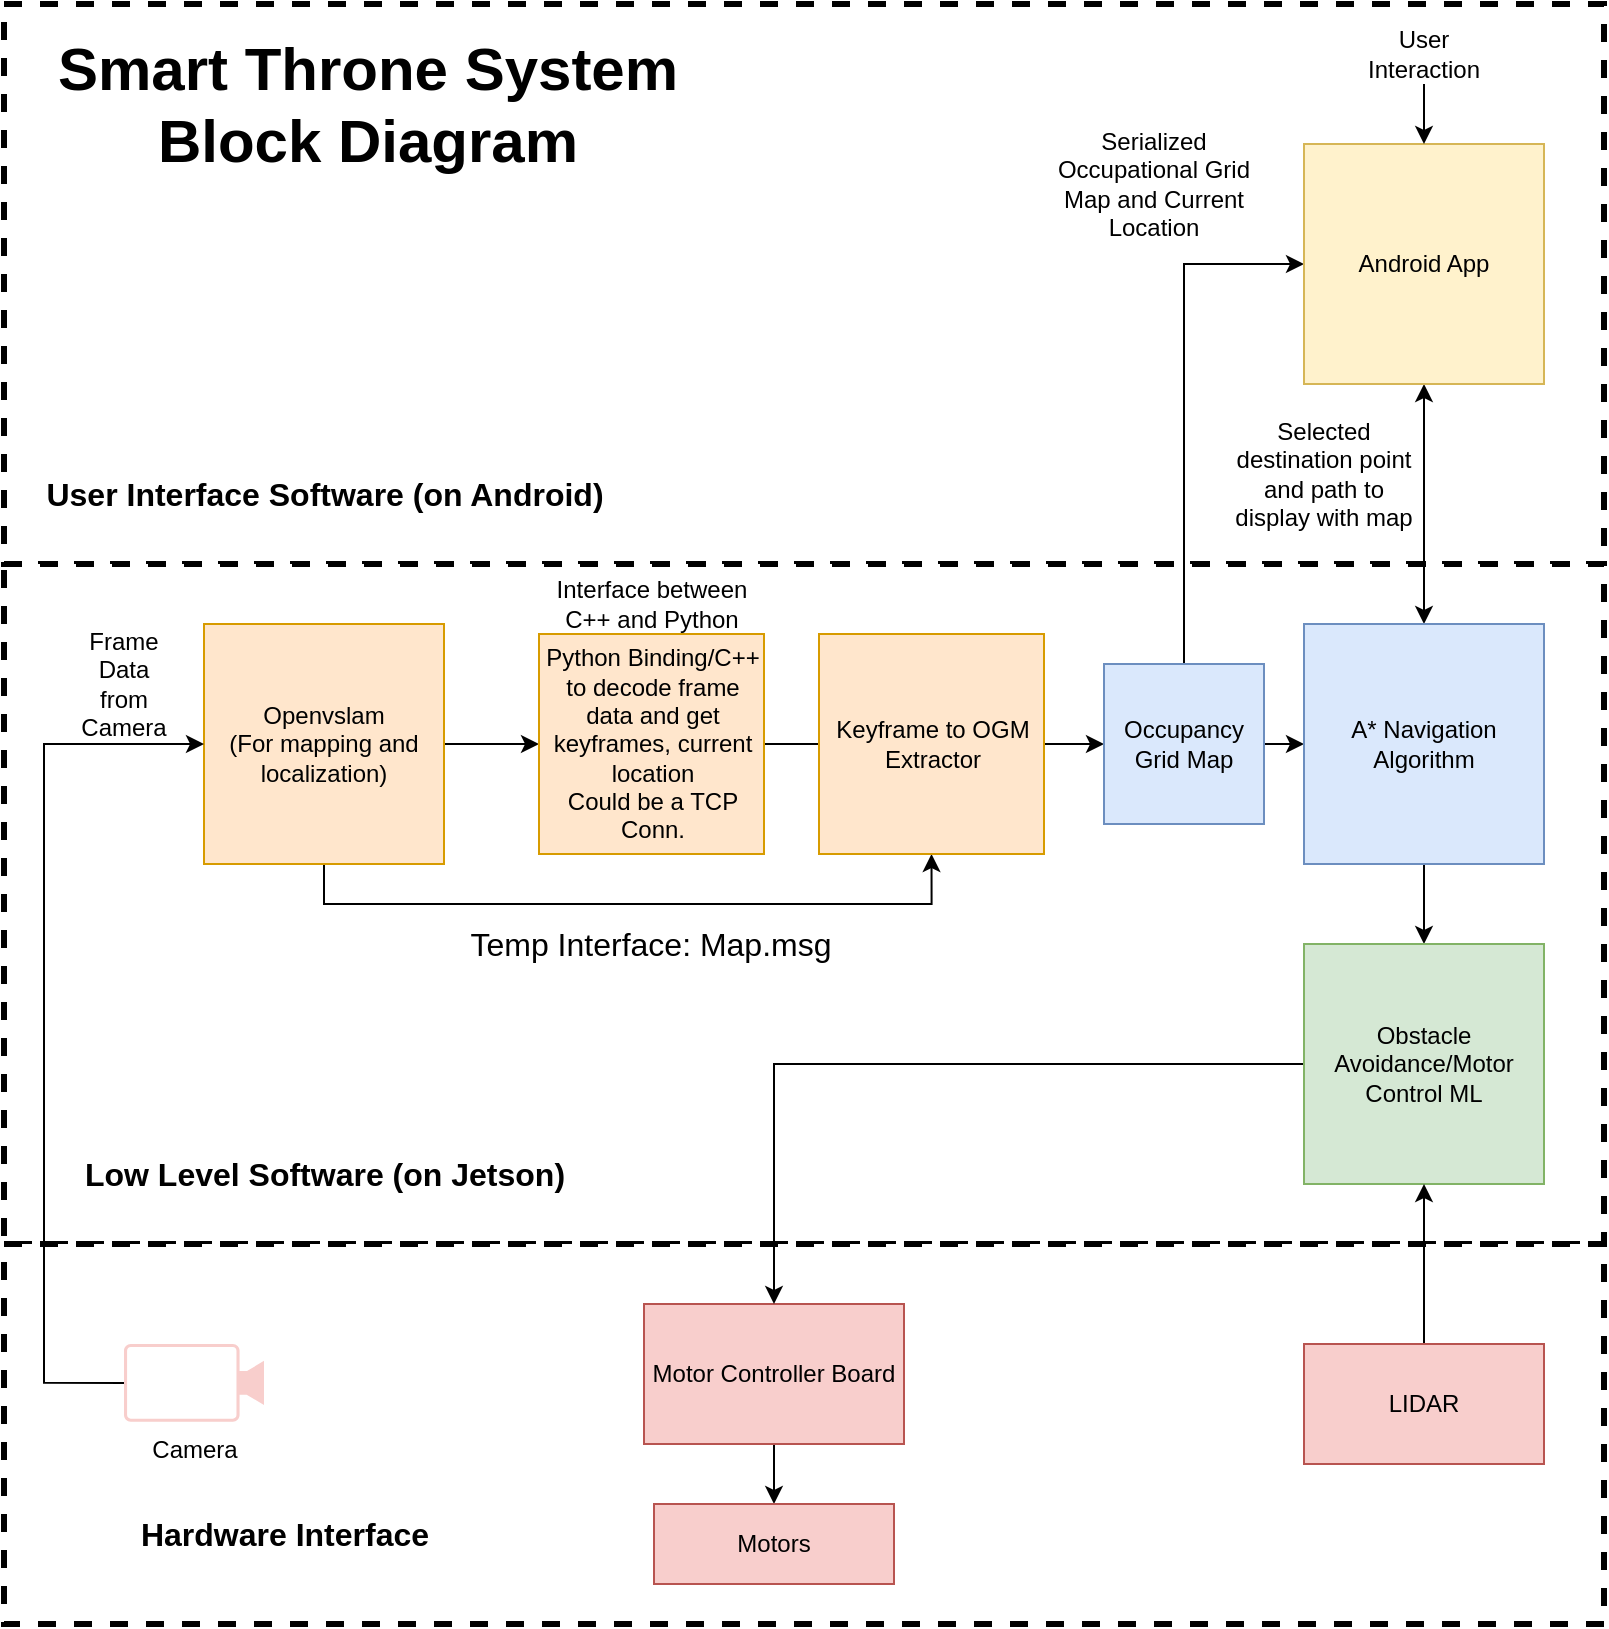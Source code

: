 <mxfile version="14.4.3" type="device"><diagram id="53iIZOSeduTkschsNbBh" name="Page-1"><mxGraphModel dx="1185" dy="1778" grid="1" gridSize="10" guides="1" tooltips="1" connect="1" arrows="1" fold="1" page="1" pageScale="1" pageWidth="850" pageHeight="1100" math="0" shadow="0"><root><mxCell id="0"/><mxCell id="1" parent="0"/><mxCell id="upmjw-qZ61yeaTeGHwL0-45" value="" style="rounded=0;whiteSpace=wrap;html=1;strokeWidth=3;dashed=1;" parent="1" vertex="1"><mxGeometry x="30" y="-130" width="800" height="280" as="geometry"/></mxCell><mxCell id="upmjw-qZ61yeaTeGHwL0-44" value="" style="rounded=0;whiteSpace=wrap;html=1;strokeWidth=3;dashed=1;" parent="1" vertex="1"><mxGeometry x="30" y="150" width="800" height="340" as="geometry"/></mxCell><mxCell id="upmjw-qZ61yeaTeGHwL0-43" value="" style="rounded=0;whiteSpace=wrap;html=1;strokeWidth=3;dashed=1;" parent="1" vertex="1"><mxGeometry x="30" y="490" width="800" height="190" as="geometry"/></mxCell><mxCell id="upmjw-qZ61yeaTeGHwL0-6" style="edgeStyle=orthogonalEdgeStyle;rounded=0;orthogonalLoop=1;jettySize=auto;html=1;exitX=1;exitY=0.5;exitDx=0;exitDy=0;entryX=0;entryY=0.5;entryDx=0;entryDy=0;" parent="1" source="upmjw-qZ61yeaTeGHwL0-1" target="upmjw-qZ61yeaTeGHwL0-5" edge="1"><mxGeometry relative="1" as="geometry"/></mxCell><mxCell id="upmjw-qZ61yeaTeGHwL0-58" style="edgeStyle=orthogonalEdgeStyle;rounded=0;orthogonalLoop=1;jettySize=auto;html=1;exitX=0.5;exitY=1;exitDx=0;exitDy=0;entryX=0.5;entryY=1;entryDx=0;entryDy=0;startArrow=none;startFill=0;fontSize=30;" parent="1" source="upmjw-qZ61yeaTeGHwL0-1" target="upmjw-qZ61yeaTeGHwL0-57" edge="1"><mxGeometry relative="1" as="geometry"/></mxCell><mxCell id="upmjw-qZ61yeaTeGHwL0-1" value="Openvslam&lt;br&gt;(For mapping and localization)" style="rounded=0;whiteSpace=wrap;html=1;fillColor=#ffe6cc;strokeColor=#d79b00;" parent="1" vertex="1"><mxGeometry x="130" y="180" width="120" height="120" as="geometry"/></mxCell><mxCell id="upmjw-qZ61yeaTeGHwL0-4" style="edgeStyle=orthogonalEdgeStyle;rounded=0;orthogonalLoop=1;jettySize=auto;html=1;exitX=1;exitY=0.5;exitDx=0;exitDy=0;exitPerimeter=0;entryX=0;entryY=0.5;entryDx=0;entryDy=0;" parent="1" source="upmjw-qZ61yeaTeGHwL0-2" target="upmjw-qZ61yeaTeGHwL0-1" edge="1"><mxGeometry relative="1" as="geometry"><Array as="points"><mxPoint x="50" y="559"/><mxPoint x="50" y="240"/></Array></mxGeometry></mxCell><mxCell id="upmjw-qZ61yeaTeGHwL0-2" value="Camera" style="points=[[0,0.5,0],[0.19,0.02,0],[0.59,0,0],[0.985,0.02,0],[1,0.5,0],[0.985,0.98,0],[0.59,1,0],[0.19,0.98,0]];verticalLabelPosition=bottom;html=1;verticalAlign=top;aspect=fixed;align=center;pointerEvents=1;shape=mxgraph.cisco19.camera;fillColor=#f8cecc;strokeColor=#b85450;flipV=0;flipH=1;" parent="1" vertex="1"><mxGeometry x="90" y="540" width="70" height="38.89" as="geometry"/></mxCell><mxCell id="upmjw-qZ61yeaTeGHwL0-8" style="edgeStyle=orthogonalEdgeStyle;rounded=0;orthogonalLoop=1;jettySize=auto;html=1;exitX=1;exitY=0.5;exitDx=0;exitDy=0;entryX=0;entryY=0.5;entryDx=0;entryDy=0;" parent="1" source="upmjw-qZ61yeaTeGHwL0-5" target="upmjw-qZ61yeaTeGHwL0-7" edge="1"><mxGeometry relative="1" as="geometry"/></mxCell><mxCell id="upmjw-qZ61yeaTeGHwL0-5" value="Python Binding/C++ to decode frame data and get keyframes, current location&lt;br&gt;Could be a TCP Conn." style="rounded=0;whiteSpace=wrap;html=1;fillColor=#ffe6cc;strokeColor=#d79b00;" parent="1" vertex="1"><mxGeometry x="297.5" y="185" width="112.5" height="110" as="geometry"/></mxCell><mxCell id="upmjw-qZ61yeaTeGHwL0-10" style="edgeStyle=orthogonalEdgeStyle;rounded=0;orthogonalLoop=1;jettySize=auto;html=1;exitX=1;exitY=0.5;exitDx=0;exitDy=0;entryX=0;entryY=0.5;entryDx=0;entryDy=0;" parent="1" source="upmjw-qZ61yeaTeGHwL0-7" target="upmjw-qZ61yeaTeGHwL0-9" edge="1"><mxGeometry relative="1" as="geometry"/></mxCell><mxCell id="upmjw-qZ61yeaTeGHwL0-46" style="edgeStyle=orthogonalEdgeStyle;rounded=0;orthogonalLoop=1;jettySize=auto;html=1;exitX=0.5;exitY=0;exitDx=0;exitDy=0;entryX=0;entryY=0.5;entryDx=0;entryDy=0;startArrow=none;startFill=0;" parent="1" source="upmjw-qZ61yeaTeGHwL0-7" target="upmjw-qZ61yeaTeGHwL0-11" edge="1"><mxGeometry relative="1" as="geometry"/></mxCell><mxCell id="upmjw-qZ61yeaTeGHwL0-7" value="Occupancy Grid Map" style="rounded=0;whiteSpace=wrap;html=1;fillColor=#dae8fc;strokeColor=#6c8ebf;" parent="1" vertex="1"><mxGeometry x="580" y="200" width="80" height="80" as="geometry"/></mxCell><mxCell id="upmjw-qZ61yeaTeGHwL0-13" style="edgeStyle=orthogonalEdgeStyle;rounded=0;orthogonalLoop=1;jettySize=auto;html=1;exitX=0.5;exitY=0;exitDx=0;exitDy=0;entryX=0.5;entryY=1;entryDx=0;entryDy=0;startArrow=classic;startFill=1;" parent="1" source="upmjw-qZ61yeaTeGHwL0-9" target="upmjw-qZ61yeaTeGHwL0-11" edge="1"><mxGeometry relative="1" as="geometry"/></mxCell><mxCell id="upmjw-qZ61yeaTeGHwL0-26" style="edgeStyle=orthogonalEdgeStyle;rounded=0;orthogonalLoop=1;jettySize=auto;html=1;exitX=0.5;exitY=1;exitDx=0;exitDy=0;entryX=0.5;entryY=0;entryDx=0;entryDy=0;startArrow=none;startFill=0;" parent="1" source="upmjw-qZ61yeaTeGHwL0-9" target="upmjw-qZ61yeaTeGHwL0-27" edge="1"><mxGeometry relative="1" as="geometry"><mxPoint x="740" y="350" as="targetPoint"/></mxGeometry></mxCell><mxCell id="upmjw-qZ61yeaTeGHwL0-9" value="A* Navigation Algorithm" style="rounded=0;whiteSpace=wrap;html=1;fillColor=#dae8fc;strokeColor=#6c8ebf;" parent="1" vertex="1"><mxGeometry x="680" y="180" width="120" height="120" as="geometry"/></mxCell><mxCell id="upmjw-qZ61yeaTeGHwL0-11" value="Android App" style="rounded=0;whiteSpace=wrap;html=1;fillColor=#fff2cc;strokeColor=#d6b656;" parent="1" vertex="1"><mxGeometry x="680" y="-60" width="120" height="120" as="geometry"/></mxCell><mxCell id="upmjw-qZ61yeaTeGHwL0-40" style="edgeStyle=orthogonalEdgeStyle;rounded=0;orthogonalLoop=1;jettySize=auto;html=1;exitX=0.5;exitY=1;exitDx=0;exitDy=0;entryX=0.5;entryY=0;entryDx=0;entryDy=0;startArrow=none;startFill=0;" parent="1" source="upmjw-qZ61yeaTeGHwL0-18" target="upmjw-qZ61yeaTeGHwL0-39" edge="1"><mxGeometry relative="1" as="geometry"/></mxCell><mxCell id="upmjw-qZ61yeaTeGHwL0-18" value="Motor Controller Board" style="rounded=0;whiteSpace=wrap;html=1;fillColor=#f8cecc;strokeColor=#b85450;" parent="1" vertex="1"><mxGeometry x="350" y="520" width="130" height="70" as="geometry"/></mxCell><mxCell id="upmjw-qZ61yeaTeGHwL0-20" value="Frame Data from Camera" style="text;html=1;strokeColor=none;fillColor=none;align=center;verticalAlign=middle;whiteSpace=wrap;rounded=0;" parent="1" vertex="1"><mxGeometry x="70" y="190" width="40" height="40" as="geometry"/></mxCell><mxCell id="upmjw-qZ61yeaTeGHwL0-21" value="Interface between C++ and Python" style="text;html=1;strokeColor=none;fillColor=none;align=center;verticalAlign=middle;whiteSpace=wrap;rounded=0;" parent="1" vertex="1"><mxGeometry x="298.75" y="150" width="110" height="40" as="geometry"/></mxCell><mxCell id="upmjw-qZ61yeaTeGHwL0-22" value="Serialized Occupational Grid Map and Current Location" style="text;html=1;strokeColor=none;fillColor=none;align=center;verticalAlign=middle;whiteSpace=wrap;rounded=0;" parent="1" vertex="1"><mxGeometry x="550" y="-70" width="110" height="60" as="geometry"/></mxCell><mxCell id="upmjw-qZ61yeaTeGHwL0-23" value="Selected destination point and path to display with map" style="text;html=1;strokeColor=none;fillColor=none;align=center;verticalAlign=middle;whiteSpace=wrap;rounded=0;" parent="1" vertex="1"><mxGeometry x="640" y="70" width="100" height="70" as="geometry"/></mxCell><mxCell id="upmjw-qZ61yeaTeGHwL0-38" style="edgeStyle=orthogonalEdgeStyle;rounded=0;orthogonalLoop=1;jettySize=auto;html=1;exitX=0;exitY=0.5;exitDx=0;exitDy=0;entryX=0.5;entryY=0;entryDx=0;entryDy=0;startArrow=none;startFill=0;" parent="1" source="upmjw-qZ61yeaTeGHwL0-27" target="upmjw-qZ61yeaTeGHwL0-18" edge="1"><mxGeometry relative="1" as="geometry"/></mxCell><mxCell id="upmjw-qZ61yeaTeGHwL0-27" value="Obstacle Avoidance/Motor Control ML" style="rounded=0;whiteSpace=wrap;html=1;fillColor=#d5e8d4;strokeColor=#82b366;" parent="1" vertex="1"><mxGeometry x="680" y="340" width="120" height="120" as="geometry"/></mxCell><mxCell id="upmjw-qZ61yeaTeGHwL0-31" style="edgeStyle=orthogonalEdgeStyle;rounded=0;orthogonalLoop=1;jettySize=auto;html=1;exitX=0.5;exitY=0;exitDx=0;exitDy=0;entryX=0.5;entryY=1;entryDx=0;entryDy=0;startArrow=none;startFill=0;" parent="1" source="upmjw-qZ61yeaTeGHwL0-30" target="upmjw-qZ61yeaTeGHwL0-27" edge="1"><mxGeometry relative="1" as="geometry"/></mxCell><mxCell id="upmjw-qZ61yeaTeGHwL0-30" value="LIDAR" style="rounded=0;whiteSpace=wrap;html=1;fillColor=#f8cecc;strokeColor=#b85450;" parent="1" vertex="1"><mxGeometry x="680" y="540" width="120" height="60" as="geometry"/></mxCell><mxCell id="upmjw-qZ61yeaTeGHwL0-34" value="" style="edgeStyle=orthogonalEdgeStyle;rounded=0;orthogonalLoop=1;jettySize=auto;html=1;startArrow=none;startFill=0;" parent="1" source="upmjw-qZ61yeaTeGHwL0-32" target="upmjw-qZ61yeaTeGHwL0-11" edge="1"><mxGeometry relative="1" as="geometry"/></mxCell><mxCell id="upmjw-qZ61yeaTeGHwL0-32" value="User Interaction" style="text;html=1;strokeColor=none;fillColor=none;align=center;verticalAlign=middle;whiteSpace=wrap;rounded=0;" parent="1" vertex="1"><mxGeometry x="715" y="-120" width="50" height="30" as="geometry"/></mxCell><mxCell id="upmjw-qZ61yeaTeGHwL0-39" value="Motors" style="rounded=0;whiteSpace=wrap;html=1;fillColor=#f8cecc;strokeColor=#b85450;" parent="1" vertex="1"><mxGeometry x="355" y="620" width="120" height="40" as="geometry"/></mxCell><mxCell id="upmjw-qZ61yeaTeGHwL0-47" value="User Interface Software (on Android)" style="text;html=1;strokeColor=none;fillColor=none;align=center;verticalAlign=middle;whiteSpace=wrap;rounded=0;dashed=1;fontStyle=1;fontSize=16;" parent="1" vertex="1"><mxGeometry x="42.5" y="100" width="295" height="30" as="geometry"/></mxCell><mxCell id="upmjw-qZ61yeaTeGHwL0-49" value="Low Level Software (on Jetson)" style="text;html=1;strokeColor=none;fillColor=none;align=center;verticalAlign=middle;whiteSpace=wrap;rounded=0;dashed=1;fontStyle=1;fontSize=16;" parent="1" vertex="1"><mxGeometry x="62.5" y="440" width="255" height="30" as="geometry"/></mxCell><mxCell id="upmjw-qZ61yeaTeGHwL0-50" value="Hardware Interface" style="text;html=1;strokeColor=none;fillColor=none;align=center;verticalAlign=middle;whiteSpace=wrap;rounded=0;dashed=1;fontStyle=1;fontSize=16;" parent="1" vertex="1"><mxGeometry x="42.5" y="620" width="255" height="30" as="geometry"/></mxCell><mxCell id="upmjw-qZ61yeaTeGHwL0-51" value="Smart Throne System Block Diagram" style="text;html=1;strokeColor=none;fillColor=none;align=center;verticalAlign=middle;whiteSpace=wrap;rounded=0;dashed=1;fontSize=30;fontStyle=1" parent="1" vertex="1"><mxGeometry x="42.5" y="-100" width="337.5" height="40" as="geometry"/></mxCell><mxCell id="upmjw-qZ61yeaTeGHwL0-56" value="Temp Interface: Map.msg" style="text;html=1;strokeColor=none;fillColor=none;align=center;verticalAlign=middle;whiteSpace=wrap;rounded=0;dashed=1;fontSize=16;" parent="1" vertex="1"><mxGeometry x="258.13" y="330" width="191.25" height="20" as="geometry"/></mxCell><mxCell id="upmjw-qZ61yeaTeGHwL0-57" value="Keyframe to OGM Extractor" style="rounded=0;whiteSpace=wrap;html=1;fillColor=#ffe6cc;strokeColor=#d79b00;" parent="1" vertex="1"><mxGeometry x="437.5" y="185" width="112.5" height="110" as="geometry"/></mxCell></root></mxGraphModel></diagram></mxfile>